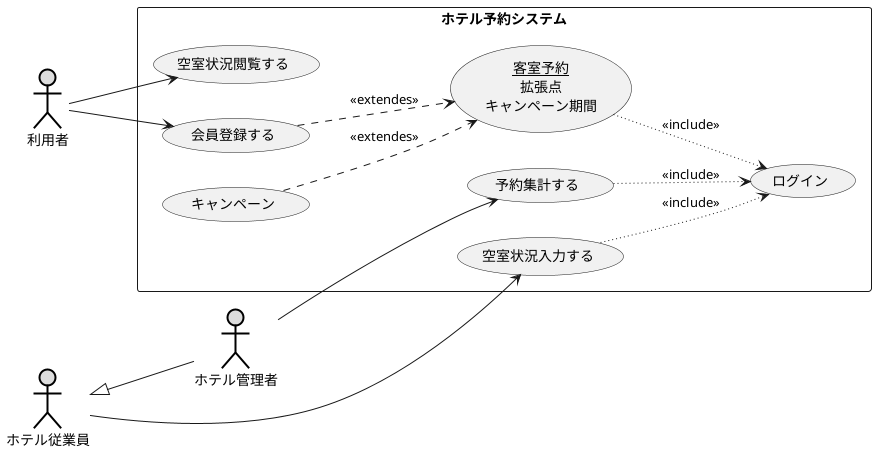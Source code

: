 @startuml 演習2-8
    left to right direction
    actor 利用者 as user #DDDDDD;line:black;line.bold;
    actor ホテル従業員 as employee #DDDDDD;line:black;line.bold;
    actor ホテル管理者 as admin #DDDDDD;line:black;line.bold;
    rectangle ホテル予約システム{
        usecase ログイン as login
        usecase 空室状況閲覧する as reading
        usecase 空室状況入力する as input
        usecase (<u>客室予約</u>\n拡張点\nキャンペーン期間) as reserve
        usecase 予約集計する as aggregation
        usecase 会員登録する as register
        usecase キャンペーン
    }
    user --> register
    キャンペーン -[dashed]-> reserve : <<extendes>>
    reserve -[dotted]-> login : <<include>>
    register -[dashed]-> reserve : <<extendes>>
    input -[dotted]-> login : <<include>>
    aggregation -[dotted]-> login : <<include>>
    user --> reading
    employee --> input
    admin --> aggregation
    employee  <|-- admin 

@enduml